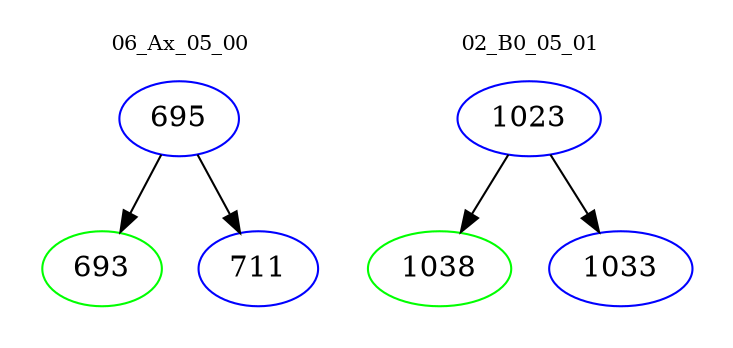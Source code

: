 digraph{
subgraph cluster_0 {
color = white
label = "06_Ax_05_00";
fontsize=10;
T0_695 [label="695", color="blue"]
T0_695 -> T0_693 [color="black"]
T0_693 [label="693", color="green"]
T0_695 -> T0_711 [color="black"]
T0_711 [label="711", color="blue"]
}
subgraph cluster_1 {
color = white
label = "02_B0_05_01";
fontsize=10;
T1_1023 [label="1023", color="blue"]
T1_1023 -> T1_1038 [color="black"]
T1_1038 [label="1038", color="green"]
T1_1023 -> T1_1033 [color="black"]
T1_1033 [label="1033", color="blue"]
}
}
